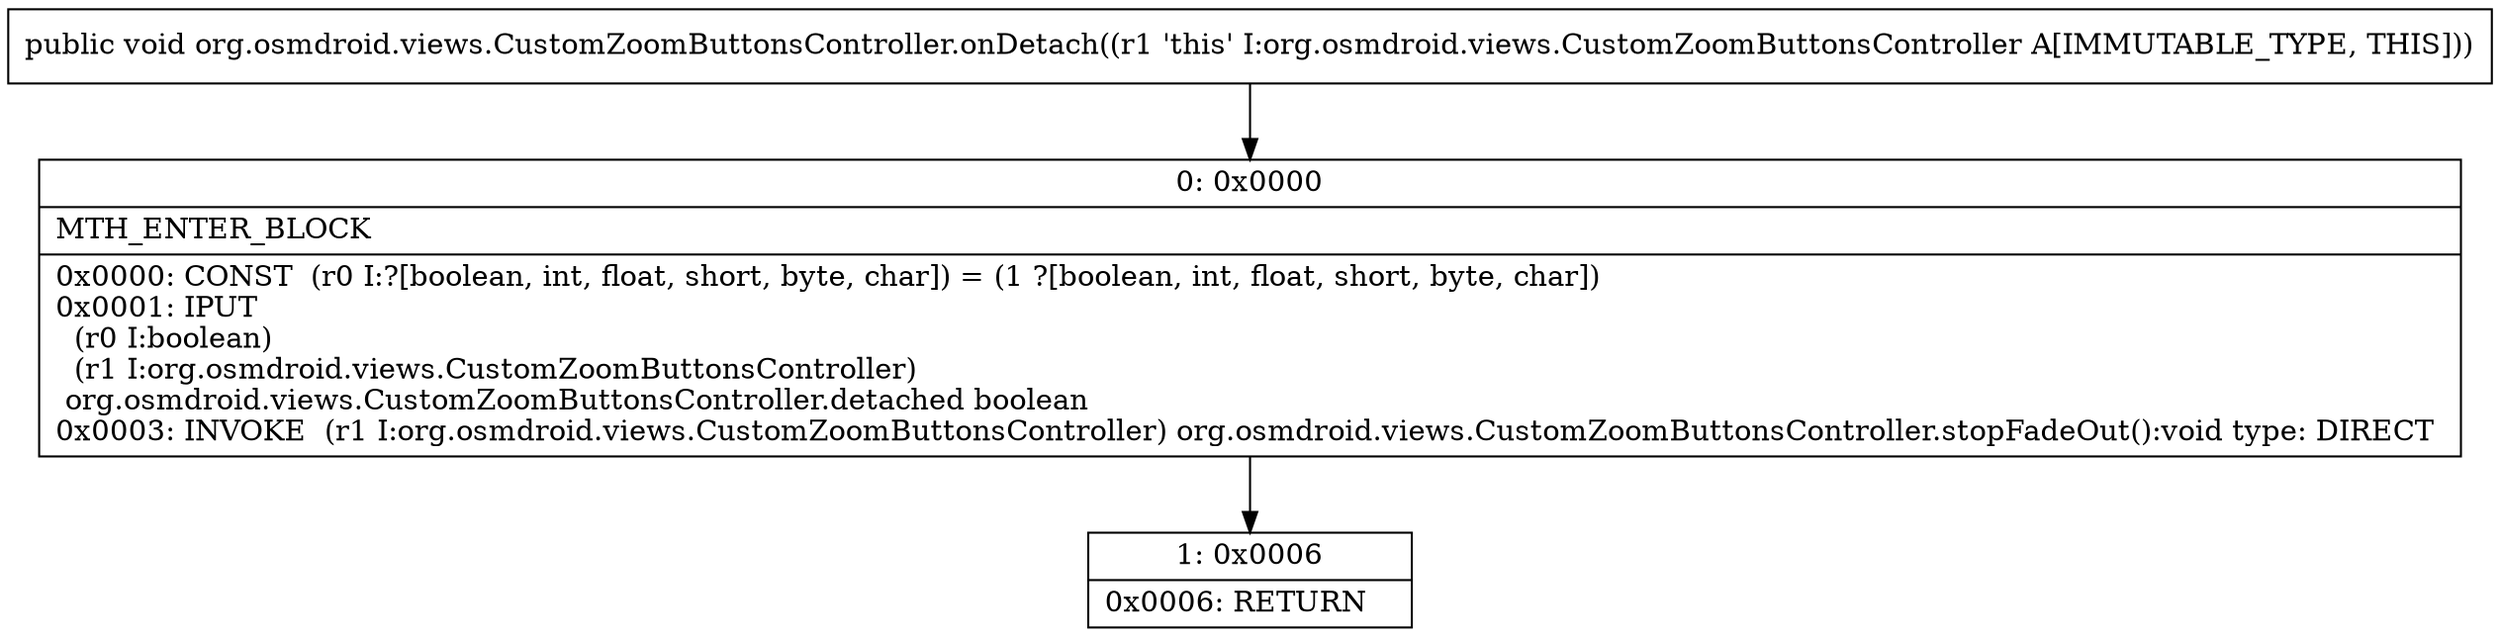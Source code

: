 digraph "CFG fororg.osmdroid.views.CustomZoomButtonsController.onDetach()V" {
Node_0 [shape=record,label="{0\:\ 0x0000|MTH_ENTER_BLOCK\l|0x0000: CONST  (r0 I:?[boolean, int, float, short, byte, char]) = (1 ?[boolean, int, float, short, byte, char]) \l0x0001: IPUT  \l  (r0 I:boolean)\l  (r1 I:org.osmdroid.views.CustomZoomButtonsController)\l org.osmdroid.views.CustomZoomButtonsController.detached boolean \l0x0003: INVOKE  (r1 I:org.osmdroid.views.CustomZoomButtonsController) org.osmdroid.views.CustomZoomButtonsController.stopFadeOut():void type: DIRECT \l}"];
Node_1 [shape=record,label="{1\:\ 0x0006|0x0006: RETURN   \l}"];
MethodNode[shape=record,label="{public void org.osmdroid.views.CustomZoomButtonsController.onDetach((r1 'this' I:org.osmdroid.views.CustomZoomButtonsController A[IMMUTABLE_TYPE, THIS])) }"];
MethodNode -> Node_0;
Node_0 -> Node_1;
}

